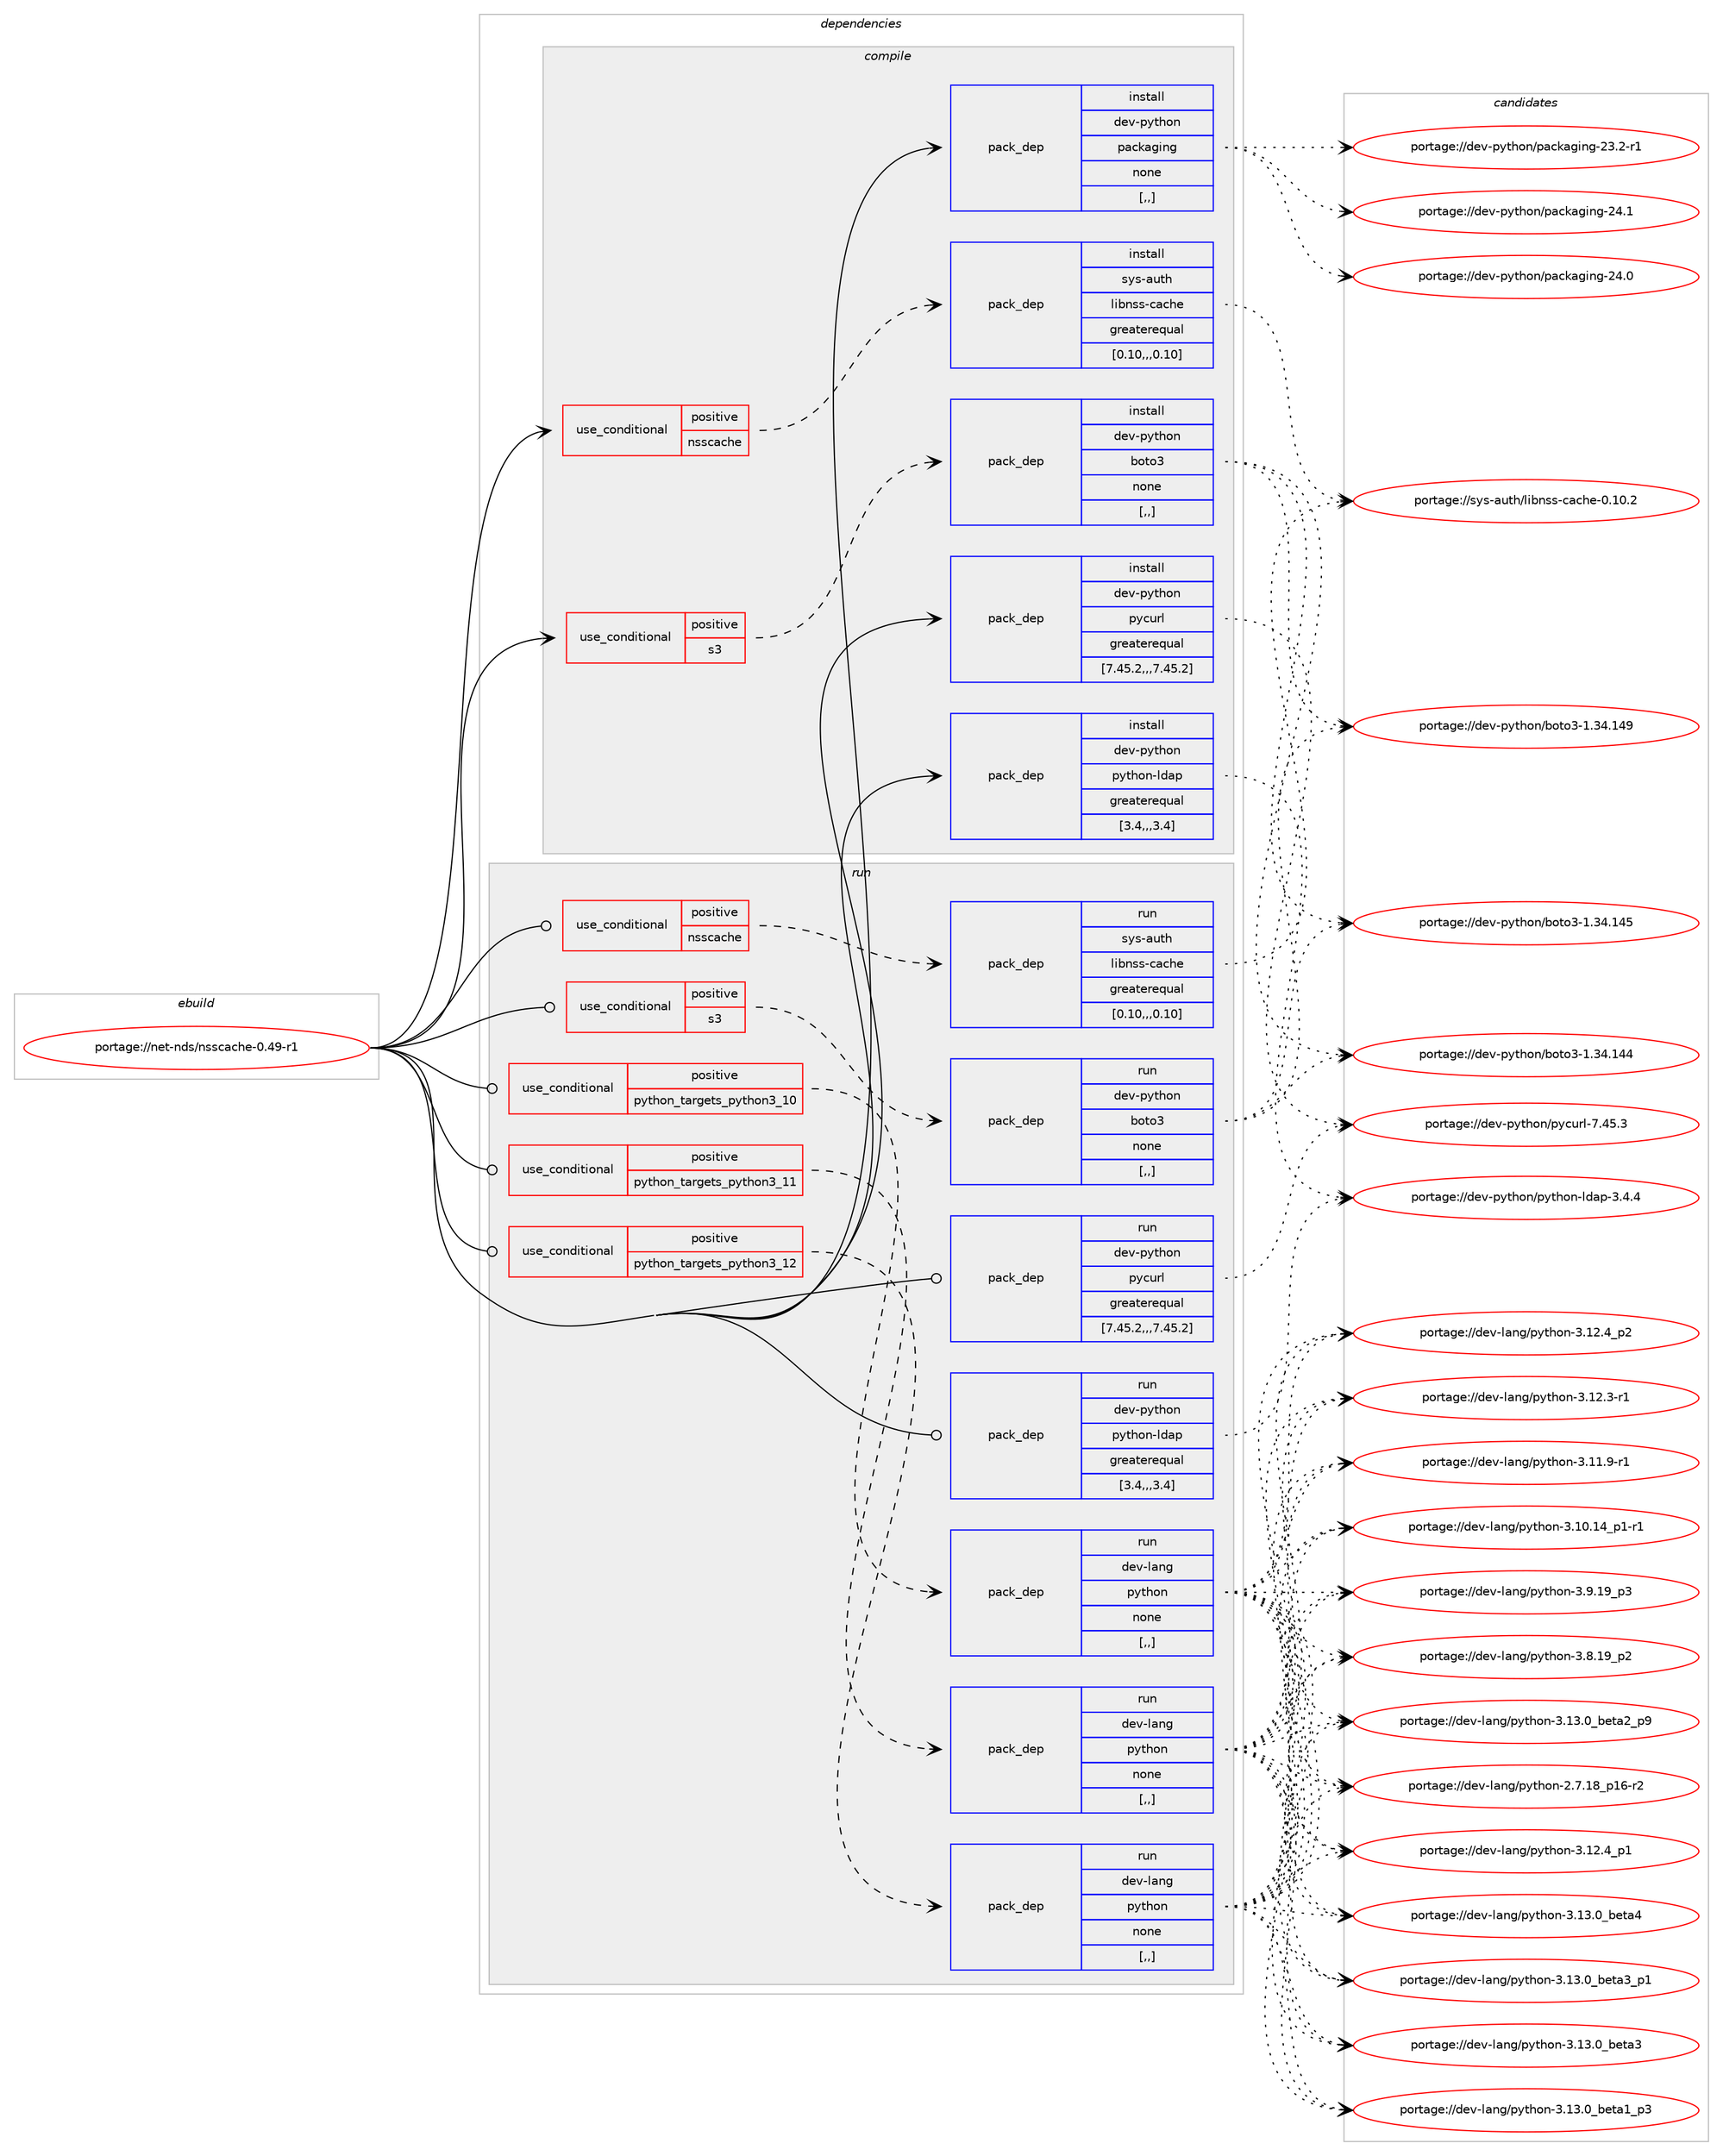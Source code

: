 digraph prolog {

# *************
# Graph options
# *************

newrank=true;
concentrate=true;
compound=true;
graph [rankdir=LR,fontname=Helvetica,fontsize=10,ranksep=1.5];#, ranksep=2.5, nodesep=0.2];
edge  [arrowhead=vee];
node  [fontname=Helvetica,fontsize=10];

# **********
# The ebuild
# **********

subgraph cluster_leftcol {
color=gray;
label=<<i>ebuild</i>>;
id [label="portage://net-nds/nsscache-0.49-r1", color=red, width=4, href="../net-nds/nsscache-0.49-r1.svg"];
}

# ****************
# The dependencies
# ****************

subgraph cluster_midcol {
color=gray;
label=<<i>dependencies</i>>;
subgraph cluster_compile {
fillcolor="#eeeeee";
style=filled;
label=<<i>compile</i>>;
subgraph cond99664 {
dependency378361 [label=<<TABLE BORDER="0" CELLBORDER="1" CELLSPACING="0" CELLPADDING="4"><TR><TD ROWSPAN="3" CELLPADDING="10">use_conditional</TD></TR><TR><TD>positive</TD></TR><TR><TD>nsscache</TD></TR></TABLE>>, shape=none, color=red];
subgraph pack275969 {
dependency378362 [label=<<TABLE BORDER="0" CELLBORDER="1" CELLSPACING="0" CELLPADDING="4" WIDTH="220"><TR><TD ROWSPAN="6" CELLPADDING="30">pack_dep</TD></TR><TR><TD WIDTH="110">install</TD></TR><TR><TD>sys-auth</TD></TR><TR><TD>libnss-cache</TD></TR><TR><TD>greaterequal</TD></TR><TR><TD>[0.10,,,0.10]</TD></TR></TABLE>>, shape=none, color=blue];
}
dependency378361:e -> dependency378362:w [weight=20,style="dashed",arrowhead="vee"];
}
id:e -> dependency378361:w [weight=20,style="solid",arrowhead="vee"];
subgraph cond99665 {
dependency378363 [label=<<TABLE BORDER="0" CELLBORDER="1" CELLSPACING="0" CELLPADDING="4"><TR><TD ROWSPAN="3" CELLPADDING="10">use_conditional</TD></TR><TR><TD>positive</TD></TR><TR><TD>s3</TD></TR></TABLE>>, shape=none, color=red];
subgraph pack275970 {
dependency378364 [label=<<TABLE BORDER="0" CELLBORDER="1" CELLSPACING="0" CELLPADDING="4" WIDTH="220"><TR><TD ROWSPAN="6" CELLPADDING="30">pack_dep</TD></TR><TR><TD WIDTH="110">install</TD></TR><TR><TD>dev-python</TD></TR><TR><TD>boto3</TD></TR><TR><TD>none</TD></TR><TR><TD>[,,]</TD></TR></TABLE>>, shape=none, color=blue];
}
dependency378363:e -> dependency378364:w [weight=20,style="dashed",arrowhead="vee"];
}
id:e -> dependency378363:w [weight=20,style="solid",arrowhead="vee"];
subgraph pack275971 {
dependency378365 [label=<<TABLE BORDER="0" CELLBORDER="1" CELLSPACING="0" CELLPADDING="4" WIDTH="220"><TR><TD ROWSPAN="6" CELLPADDING="30">pack_dep</TD></TR><TR><TD WIDTH="110">install</TD></TR><TR><TD>dev-python</TD></TR><TR><TD>packaging</TD></TR><TR><TD>none</TD></TR><TR><TD>[,,]</TD></TR></TABLE>>, shape=none, color=blue];
}
id:e -> dependency378365:w [weight=20,style="solid",arrowhead="vee"];
subgraph pack275972 {
dependency378366 [label=<<TABLE BORDER="0" CELLBORDER="1" CELLSPACING="0" CELLPADDING="4" WIDTH="220"><TR><TD ROWSPAN="6" CELLPADDING="30">pack_dep</TD></TR><TR><TD WIDTH="110">install</TD></TR><TR><TD>dev-python</TD></TR><TR><TD>pycurl</TD></TR><TR><TD>greaterequal</TD></TR><TR><TD>[7.45.2,,,7.45.2]</TD></TR></TABLE>>, shape=none, color=blue];
}
id:e -> dependency378366:w [weight=20,style="solid",arrowhead="vee"];
subgraph pack275973 {
dependency378367 [label=<<TABLE BORDER="0" CELLBORDER="1" CELLSPACING="0" CELLPADDING="4" WIDTH="220"><TR><TD ROWSPAN="6" CELLPADDING="30">pack_dep</TD></TR><TR><TD WIDTH="110">install</TD></TR><TR><TD>dev-python</TD></TR><TR><TD>python-ldap</TD></TR><TR><TD>greaterequal</TD></TR><TR><TD>[3.4,,,3.4]</TD></TR></TABLE>>, shape=none, color=blue];
}
id:e -> dependency378367:w [weight=20,style="solid",arrowhead="vee"];
}
subgraph cluster_compileandrun {
fillcolor="#eeeeee";
style=filled;
label=<<i>compile and run</i>>;
}
subgraph cluster_run {
fillcolor="#eeeeee";
style=filled;
label=<<i>run</i>>;
subgraph cond99666 {
dependency378368 [label=<<TABLE BORDER="0" CELLBORDER="1" CELLSPACING="0" CELLPADDING="4"><TR><TD ROWSPAN="3" CELLPADDING="10">use_conditional</TD></TR><TR><TD>positive</TD></TR><TR><TD>nsscache</TD></TR></TABLE>>, shape=none, color=red];
subgraph pack275974 {
dependency378369 [label=<<TABLE BORDER="0" CELLBORDER="1" CELLSPACING="0" CELLPADDING="4" WIDTH="220"><TR><TD ROWSPAN="6" CELLPADDING="30">pack_dep</TD></TR><TR><TD WIDTH="110">run</TD></TR><TR><TD>sys-auth</TD></TR><TR><TD>libnss-cache</TD></TR><TR><TD>greaterequal</TD></TR><TR><TD>[0.10,,,0.10]</TD></TR></TABLE>>, shape=none, color=blue];
}
dependency378368:e -> dependency378369:w [weight=20,style="dashed",arrowhead="vee"];
}
id:e -> dependency378368:w [weight=20,style="solid",arrowhead="odot"];
subgraph cond99667 {
dependency378370 [label=<<TABLE BORDER="0" CELLBORDER="1" CELLSPACING="0" CELLPADDING="4"><TR><TD ROWSPAN="3" CELLPADDING="10">use_conditional</TD></TR><TR><TD>positive</TD></TR><TR><TD>python_targets_python3_10</TD></TR></TABLE>>, shape=none, color=red];
subgraph pack275975 {
dependency378371 [label=<<TABLE BORDER="0" CELLBORDER="1" CELLSPACING="0" CELLPADDING="4" WIDTH="220"><TR><TD ROWSPAN="6" CELLPADDING="30">pack_dep</TD></TR><TR><TD WIDTH="110">run</TD></TR><TR><TD>dev-lang</TD></TR><TR><TD>python</TD></TR><TR><TD>none</TD></TR><TR><TD>[,,]</TD></TR></TABLE>>, shape=none, color=blue];
}
dependency378370:e -> dependency378371:w [weight=20,style="dashed",arrowhead="vee"];
}
id:e -> dependency378370:w [weight=20,style="solid",arrowhead="odot"];
subgraph cond99668 {
dependency378372 [label=<<TABLE BORDER="0" CELLBORDER="1" CELLSPACING="0" CELLPADDING="4"><TR><TD ROWSPAN="3" CELLPADDING="10">use_conditional</TD></TR><TR><TD>positive</TD></TR><TR><TD>python_targets_python3_11</TD></TR></TABLE>>, shape=none, color=red];
subgraph pack275976 {
dependency378373 [label=<<TABLE BORDER="0" CELLBORDER="1" CELLSPACING="0" CELLPADDING="4" WIDTH="220"><TR><TD ROWSPAN="6" CELLPADDING="30">pack_dep</TD></TR><TR><TD WIDTH="110">run</TD></TR><TR><TD>dev-lang</TD></TR><TR><TD>python</TD></TR><TR><TD>none</TD></TR><TR><TD>[,,]</TD></TR></TABLE>>, shape=none, color=blue];
}
dependency378372:e -> dependency378373:w [weight=20,style="dashed",arrowhead="vee"];
}
id:e -> dependency378372:w [weight=20,style="solid",arrowhead="odot"];
subgraph cond99669 {
dependency378374 [label=<<TABLE BORDER="0" CELLBORDER="1" CELLSPACING="0" CELLPADDING="4"><TR><TD ROWSPAN="3" CELLPADDING="10">use_conditional</TD></TR><TR><TD>positive</TD></TR><TR><TD>python_targets_python3_12</TD></TR></TABLE>>, shape=none, color=red];
subgraph pack275977 {
dependency378375 [label=<<TABLE BORDER="0" CELLBORDER="1" CELLSPACING="0" CELLPADDING="4" WIDTH="220"><TR><TD ROWSPAN="6" CELLPADDING="30">pack_dep</TD></TR><TR><TD WIDTH="110">run</TD></TR><TR><TD>dev-lang</TD></TR><TR><TD>python</TD></TR><TR><TD>none</TD></TR><TR><TD>[,,]</TD></TR></TABLE>>, shape=none, color=blue];
}
dependency378374:e -> dependency378375:w [weight=20,style="dashed",arrowhead="vee"];
}
id:e -> dependency378374:w [weight=20,style="solid",arrowhead="odot"];
subgraph cond99670 {
dependency378376 [label=<<TABLE BORDER="0" CELLBORDER="1" CELLSPACING="0" CELLPADDING="4"><TR><TD ROWSPAN="3" CELLPADDING="10">use_conditional</TD></TR><TR><TD>positive</TD></TR><TR><TD>s3</TD></TR></TABLE>>, shape=none, color=red];
subgraph pack275978 {
dependency378377 [label=<<TABLE BORDER="0" CELLBORDER="1" CELLSPACING="0" CELLPADDING="4" WIDTH="220"><TR><TD ROWSPAN="6" CELLPADDING="30">pack_dep</TD></TR><TR><TD WIDTH="110">run</TD></TR><TR><TD>dev-python</TD></TR><TR><TD>boto3</TD></TR><TR><TD>none</TD></TR><TR><TD>[,,]</TD></TR></TABLE>>, shape=none, color=blue];
}
dependency378376:e -> dependency378377:w [weight=20,style="dashed",arrowhead="vee"];
}
id:e -> dependency378376:w [weight=20,style="solid",arrowhead="odot"];
subgraph pack275979 {
dependency378378 [label=<<TABLE BORDER="0" CELLBORDER="1" CELLSPACING="0" CELLPADDING="4" WIDTH="220"><TR><TD ROWSPAN="6" CELLPADDING="30">pack_dep</TD></TR><TR><TD WIDTH="110">run</TD></TR><TR><TD>dev-python</TD></TR><TR><TD>pycurl</TD></TR><TR><TD>greaterequal</TD></TR><TR><TD>[7.45.2,,,7.45.2]</TD></TR></TABLE>>, shape=none, color=blue];
}
id:e -> dependency378378:w [weight=20,style="solid",arrowhead="odot"];
subgraph pack275980 {
dependency378379 [label=<<TABLE BORDER="0" CELLBORDER="1" CELLSPACING="0" CELLPADDING="4" WIDTH="220"><TR><TD ROWSPAN="6" CELLPADDING="30">pack_dep</TD></TR><TR><TD WIDTH="110">run</TD></TR><TR><TD>dev-python</TD></TR><TR><TD>python-ldap</TD></TR><TR><TD>greaterequal</TD></TR><TR><TD>[3.4,,,3.4]</TD></TR></TABLE>>, shape=none, color=blue];
}
id:e -> dependency378379:w [weight=20,style="solid",arrowhead="odot"];
}
}

# **************
# The candidates
# **************

subgraph cluster_choices {
rank=same;
color=gray;
label=<<i>candidates</i>>;

subgraph choice275969 {
color=black;
nodesep=1;
choice115121115459711711610447108105981101151154599979910410145484649484650 [label="portage://sys-auth/libnss-cache-0.10.2", color=red, width=4,href="../sys-auth/libnss-cache-0.10.2.svg"];
dependency378362:e -> choice115121115459711711610447108105981101151154599979910410145484649484650:w [style=dotted,weight="100"];
}
subgraph choice275970 {
color=black;
nodesep=1;
choice10010111845112121116104111110479811111611151454946515246495257 [label="portage://dev-python/boto3-1.34.149", color=red, width=4,href="../dev-python/boto3-1.34.149.svg"];
choice10010111845112121116104111110479811111611151454946515246495253 [label="portage://dev-python/boto3-1.34.145", color=red, width=4,href="../dev-python/boto3-1.34.145.svg"];
choice10010111845112121116104111110479811111611151454946515246495252 [label="portage://dev-python/boto3-1.34.144", color=red, width=4,href="../dev-python/boto3-1.34.144.svg"];
dependency378364:e -> choice10010111845112121116104111110479811111611151454946515246495257:w [style=dotted,weight="100"];
dependency378364:e -> choice10010111845112121116104111110479811111611151454946515246495253:w [style=dotted,weight="100"];
dependency378364:e -> choice10010111845112121116104111110479811111611151454946515246495252:w [style=dotted,weight="100"];
}
subgraph choice275971 {
color=black;
nodesep=1;
choice10010111845112121116104111110471129799107971031051101034550524649 [label="portage://dev-python/packaging-24.1", color=red, width=4,href="../dev-python/packaging-24.1.svg"];
choice10010111845112121116104111110471129799107971031051101034550524648 [label="portage://dev-python/packaging-24.0", color=red, width=4,href="../dev-python/packaging-24.0.svg"];
choice100101118451121211161041111104711297991079710310511010345505146504511449 [label="portage://dev-python/packaging-23.2-r1", color=red, width=4,href="../dev-python/packaging-23.2-r1.svg"];
dependency378365:e -> choice10010111845112121116104111110471129799107971031051101034550524649:w [style=dotted,weight="100"];
dependency378365:e -> choice10010111845112121116104111110471129799107971031051101034550524648:w [style=dotted,weight="100"];
dependency378365:e -> choice100101118451121211161041111104711297991079710310511010345505146504511449:w [style=dotted,weight="100"];
}
subgraph choice275972 {
color=black;
nodesep=1;
choice10010111845112121116104111110471121219911711410845554652534651 [label="portage://dev-python/pycurl-7.45.3", color=red, width=4,href="../dev-python/pycurl-7.45.3.svg"];
dependency378366:e -> choice10010111845112121116104111110471121219911711410845554652534651:w [style=dotted,weight="100"];
}
subgraph choice275973 {
color=black;
nodesep=1;
choice10010111845112121116104111110471121211161041111104510810097112455146524652 [label="portage://dev-python/python-ldap-3.4.4", color=red, width=4,href="../dev-python/python-ldap-3.4.4.svg"];
dependency378367:e -> choice10010111845112121116104111110471121211161041111104510810097112455146524652:w [style=dotted,weight="100"];
}
subgraph choice275974 {
color=black;
nodesep=1;
choice115121115459711711610447108105981101151154599979910410145484649484650 [label="portage://sys-auth/libnss-cache-0.10.2", color=red, width=4,href="../sys-auth/libnss-cache-0.10.2.svg"];
dependency378369:e -> choice115121115459711711610447108105981101151154599979910410145484649484650:w [style=dotted,weight="100"];
}
subgraph choice275975 {
color=black;
nodesep=1;
choice1001011184510897110103471121211161041111104551464951464895981011169752 [label="portage://dev-lang/python-3.13.0_beta4", color=red, width=4,href="../dev-lang/python-3.13.0_beta4.svg"];
choice10010111845108971101034711212111610411111045514649514648959810111697519511249 [label="portage://dev-lang/python-3.13.0_beta3_p1", color=red, width=4,href="../dev-lang/python-3.13.0_beta3_p1.svg"];
choice1001011184510897110103471121211161041111104551464951464895981011169751 [label="portage://dev-lang/python-3.13.0_beta3", color=red, width=4,href="../dev-lang/python-3.13.0_beta3.svg"];
choice10010111845108971101034711212111610411111045514649514648959810111697509511257 [label="portage://dev-lang/python-3.13.0_beta2_p9", color=red, width=4,href="../dev-lang/python-3.13.0_beta2_p9.svg"];
choice10010111845108971101034711212111610411111045514649514648959810111697499511251 [label="portage://dev-lang/python-3.13.0_beta1_p3", color=red, width=4,href="../dev-lang/python-3.13.0_beta1_p3.svg"];
choice100101118451089711010347112121116104111110455146495046529511250 [label="portage://dev-lang/python-3.12.4_p2", color=red, width=4,href="../dev-lang/python-3.12.4_p2.svg"];
choice100101118451089711010347112121116104111110455146495046529511249 [label="portage://dev-lang/python-3.12.4_p1", color=red, width=4,href="../dev-lang/python-3.12.4_p1.svg"];
choice100101118451089711010347112121116104111110455146495046514511449 [label="portage://dev-lang/python-3.12.3-r1", color=red, width=4,href="../dev-lang/python-3.12.3-r1.svg"];
choice100101118451089711010347112121116104111110455146494946574511449 [label="portage://dev-lang/python-3.11.9-r1", color=red, width=4,href="../dev-lang/python-3.11.9-r1.svg"];
choice100101118451089711010347112121116104111110455146494846495295112494511449 [label="portage://dev-lang/python-3.10.14_p1-r1", color=red, width=4,href="../dev-lang/python-3.10.14_p1-r1.svg"];
choice100101118451089711010347112121116104111110455146574649579511251 [label="portage://dev-lang/python-3.9.19_p3", color=red, width=4,href="../dev-lang/python-3.9.19_p3.svg"];
choice100101118451089711010347112121116104111110455146564649579511250 [label="portage://dev-lang/python-3.8.19_p2", color=red, width=4,href="../dev-lang/python-3.8.19_p2.svg"];
choice100101118451089711010347112121116104111110455046554649569511249544511450 [label="portage://dev-lang/python-2.7.18_p16-r2", color=red, width=4,href="../dev-lang/python-2.7.18_p16-r2.svg"];
dependency378371:e -> choice1001011184510897110103471121211161041111104551464951464895981011169752:w [style=dotted,weight="100"];
dependency378371:e -> choice10010111845108971101034711212111610411111045514649514648959810111697519511249:w [style=dotted,weight="100"];
dependency378371:e -> choice1001011184510897110103471121211161041111104551464951464895981011169751:w [style=dotted,weight="100"];
dependency378371:e -> choice10010111845108971101034711212111610411111045514649514648959810111697509511257:w [style=dotted,weight="100"];
dependency378371:e -> choice10010111845108971101034711212111610411111045514649514648959810111697499511251:w [style=dotted,weight="100"];
dependency378371:e -> choice100101118451089711010347112121116104111110455146495046529511250:w [style=dotted,weight="100"];
dependency378371:e -> choice100101118451089711010347112121116104111110455146495046529511249:w [style=dotted,weight="100"];
dependency378371:e -> choice100101118451089711010347112121116104111110455146495046514511449:w [style=dotted,weight="100"];
dependency378371:e -> choice100101118451089711010347112121116104111110455146494946574511449:w [style=dotted,weight="100"];
dependency378371:e -> choice100101118451089711010347112121116104111110455146494846495295112494511449:w [style=dotted,weight="100"];
dependency378371:e -> choice100101118451089711010347112121116104111110455146574649579511251:w [style=dotted,weight="100"];
dependency378371:e -> choice100101118451089711010347112121116104111110455146564649579511250:w [style=dotted,weight="100"];
dependency378371:e -> choice100101118451089711010347112121116104111110455046554649569511249544511450:w [style=dotted,weight="100"];
}
subgraph choice275976 {
color=black;
nodesep=1;
choice1001011184510897110103471121211161041111104551464951464895981011169752 [label="portage://dev-lang/python-3.13.0_beta4", color=red, width=4,href="../dev-lang/python-3.13.0_beta4.svg"];
choice10010111845108971101034711212111610411111045514649514648959810111697519511249 [label="portage://dev-lang/python-3.13.0_beta3_p1", color=red, width=4,href="../dev-lang/python-3.13.0_beta3_p1.svg"];
choice1001011184510897110103471121211161041111104551464951464895981011169751 [label="portage://dev-lang/python-3.13.0_beta3", color=red, width=4,href="../dev-lang/python-3.13.0_beta3.svg"];
choice10010111845108971101034711212111610411111045514649514648959810111697509511257 [label="portage://dev-lang/python-3.13.0_beta2_p9", color=red, width=4,href="../dev-lang/python-3.13.0_beta2_p9.svg"];
choice10010111845108971101034711212111610411111045514649514648959810111697499511251 [label="portage://dev-lang/python-3.13.0_beta1_p3", color=red, width=4,href="../dev-lang/python-3.13.0_beta1_p3.svg"];
choice100101118451089711010347112121116104111110455146495046529511250 [label="portage://dev-lang/python-3.12.4_p2", color=red, width=4,href="../dev-lang/python-3.12.4_p2.svg"];
choice100101118451089711010347112121116104111110455146495046529511249 [label="portage://dev-lang/python-3.12.4_p1", color=red, width=4,href="../dev-lang/python-3.12.4_p1.svg"];
choice100101118451089711010347112121116104111110455146495046514511449 [label="portage://dev-lang/python-3.12.3-r1", color=red, width=4,href="../dev-lang/python-3.12.3-r1.svg"];
choice100101118451089711010347112121116104111110455146494946574511449 [label="portage://dev-lang/python-3.11.9-r1", color=red, width=4,href="../dev-lang/python-3.11.9-r1.svg"];
choice100101118451089711010347112121116104111110455146494846495295112494511449 [label="portage://dev-lang/python-3.10.14_p1-r1", color=red, width=4,href="../dev-lang/python-3.10.14_p1-r1.svg"];
choice100101118451089711010347112121116104111110455146574649579511251 [label="portage://dev-lang/python-3.9.19_p3", color=red, width=4,href="../dev-lang/python-3.9.19_p3.svg"];
choice100101118451089711010347112121116104111110455146564649579511250 [label="portage://dev-lang/python-3.8.19_p2", color=red, width=4,href="../dev-lang/python-3.8.19_p2.svg"];
choice100101118451089711010347112121116104111110455046554649569511249544511450 [label="portage://dev-lang/python-2.7.18_p16-r2", color=red, width=4,href="../dev-lang/python-2.7.18_p16-r2.svg"];
dependency378373:e -> choice1001011184510897110103471121211161041111104551464951464895981011169752:w [style=dotted,weight="100"];
dependency378373:e -> choice10010111845108971101034711212111610411111045514649514648959810111697519511249:w [style=dotted,weight="100"];
dependency378373:e -> choice1001011184510897110103471121211161041111104551464951464895981011169751:w [style=dotted,weight="100"];
dependency378373:e -> choice10010111845108971101034711212111610411111045514649514648959810111697509511257:w [style=dotted,weight="100"];
dependency378373:e -> choice10010111845108971101034711212111610411111045514649514648959810111697499511251:w [style=dotted,weight="100"];
dependency378373:e -> choice100101118451089711010347112121116104111110455146495046529511250:w [style=dotted,weight="100"];
dependency378373:e -> choice100101118451089711010347112121116104111110455146495046529511249:w [style=dotted,weight="100"];
dependency378373:e -> choice100101118451089711010347112121116104111110455146495046514511449:w [style=dotted,weight="100"];
dependency378373:e -> choice100101118451089711010347112121116104111110455146494946574511449:w [style=dotted,weight="100"];
dependency378373:e -> choice100101118451089711010347112121116104111110455146494846495295112494511449:w [style=dotted,weight="100"];
dependency378373:e -> choice100101118451089711010347112121116104111110455146574649579511251:w [style=dotted,weight="100"];
dependency378373:e -> choice100101118451089711010347112121116104111110455146564649579511250:w [style=dotted,weight="100"];
dependency378373:e -> choice100101118451089711010347112121116104111110455046554649569511249544511450:w [style=dotted,weight="100"];
}
subgraph choice275977 {
color=black;
nodesep=1;
choice1001011184510897110103471121211161041111104551464951464895981011169752 [label="portage://dev-lang/python-3.13.0_beta4", color=red, width=4,href="../dev-lang/python-3.13.0_beta4.svg"];
choice10010111845108971101034711212111610411111045514649514648959810111697519511249 [label="portage://dev-lang/python-3.13.0_beta3_p1", color=red, width=4,href="../dev-lang/python-3.13.0_beta3_p1.svg"];
choice1001011184510897110103471121211161041111104551464951464895981011169751 [label="portage://dev-lang/python-3.13.0_beta3", color=red, width=4,href="../dev-lang/python-3.13.0_beta3.svg"];
choice10010111845108971101034711212111610411111045514649514648959810111697509511257 [label="portage://dev-lang/python-3.13.0_beta2_p9", color=red, width=4,href="../dev-lang/python-3.13.0_beta2_p9.svg"];
choice10010111845108971101034711212111610411111045514649514648959810111697499511251 [label="portage://dev-lang/python-3.13.0_beta1_p3", color=red, width=4,href="../dev-lang/python-3.13.0_beta1_p3.svg"];
choice100101118451089711010347112121116104111110455146495046529511250 [label="portage://dev-lang/python-3.12.4_p2", color=red, width=4,href="../dev-lang/python-3.12.4_p2.svg"];
choice100101118451089711010347112121116104111110455146495046529511249 [label="portage://dev-lang/python-3.12.4_p1", color=red, width=4,href="../dev-lang/python-3.12.4_p1.svg"];
choice100101118451089711010347112121116104111110455146495046514511449 [label="portage://dev-lang/python-3.12.3-r1", color=red, width=4,href="../dev-lang/python-3.12.3-r1.svg"];
choice100101118451089711010347112121116104111110455146494946574511449 [label="portage://dev-lang/python-3.11.9-r1", color=red, width=4,href="../dev-lang/python-3.11.9-r1.svg"];
choice100101118451089711010347112121116104111110455146494846495295112494511449 [label="portage://dev-lang/python-3.10.14_p1-r1", color=red, width=4,href="../dev-lang/python-3.10.14_p1-r1.svg"];
choice100101118451089711010347112121116104111110455146574649579511251 [label="portage://dev-lang/python-3.9.19_p3", color=red, width=4,href="../dev-lang/python-3.9.19_p3.svg"];
choice100101118451089711010347112121116104111110455146564649579511250 [label="portage://dev-lang/python-3.8.19_p2", color=red, width=4,href="../dev-lang/python-3.8.19_p2.svg"];
choice100101118451089711010347112121116104111110455046554649569511249544511450 [label="portage://dev-lang/python-2.7.18_p16-r2", color=red, width=4,href="../dev-lang/python-2.7.18_p16-r2.svg"];
dependency378375:e -> choice1001011184510897110103471121211161041111104551464951464895981011169752:w [style=dotted,weight="100"];
dependency378375:e -> choice10010111845108971101034711212111610411111045514649514648959810111697519511249:w [style=dotted,weight="100"];
dependency378375:e -> choice1001011184510897110103471121211161041111104551464951464895981011169751:w [style=dotted,weight="100"];
dependency378375:e -> choice10010111845108971101034711212111610411111045514649514648959810111697509511257:w [style=dotted,weight="100"];
dependency378375:e -> choice10010111845108971101034711212111610411111045514649514648959810111697499511251:w [style=dotted,weight="100"];
dependency378375:e -> choice100101118451089711010347112121116104111110455146495046529511250:w [style=dotted,weight="100"];
dependency378375:e -> choice100101118451089711010347112121116104111110455146495046529511249:w [style=dotted,weight="100"];
dependency378375:e -> choice100101118451089711010347112121116104111110455146495046514511449:w [style=dotted,weight="100"];
dependency378375:e -> choice100101118451089711010347112121116104111110455146494946574511449:w [style=dotted,weight="100"];
dependency378375:e -> choice100101118451089711010347112121116104111110455146494846495295112494511449:w [style=dotted,weight="100"];
dependency378375:e -> choice100101118451089711010347112121116104111110455146574649579511251:w [style=dotted,weight="100"];
dependency378375:e -> choice100101118451089711010347112121116104111110455146564649579511250:w [style=dotted,weight="100"];
dependency378375:e -> choice100101118451089711010347112121116104111110455046554649569511249544511450:w [style=dotted,weight="100"];
}
subgraph choice275978 {
color=black;
nodesep=1;
choice10010111845112121116104111110479811111611151454946515246495257 [label="portage://dev-python/boto3-1.34.149", color=red, width=4,href="../dev-python/boto3-1.34.149.svg"];
choice10010111845112121116104111110479811111611151454946515246495253 [label="portage://dev-python/boto3-1.34.145", color=red, width=4,href="../dev-python/boto3-1.34.145.svg"];
choice10010111845112121116104111110479811111611151454946515246495252 [label="portage://dev-python/boto3-1.34.144", color=red, width=4,href="../dev-python/boto3-1.34.144.svg"];
dependency378377:e -> choice10010111845112121116104111110479811111611151454946515246495257:w [style=dotted,weight="100"];
dependency378377:e -> choice10010111845112121116104111110479811111611151454946515246495253:w [style=dotted,weight="100"];
dependency378377:e -> choice10010111845112121116104111110479811111611151454946515246495252:w [style=dotted,weight="100"];
}
subgraph choice275979 {
color=black;
nodesep=1;
choice10010111845112121116104111110471121219911711410845554652534651 [label="portage://dev-python/pycurl-7.45.3", color=red, width=4,href="../dev-python/pycurl-7.45.3.svg"];
dependency378378:e -> choice10010111845112121116104111110471121219911711410845554652534651:w [style=dotted,weight="100"];
}
subgraph choice275980 {
color=black;
nodesep=1;
choice10010111845112121116104111110471121211161041111104510810097112455146524652 [label="portage://dev-python/python-ldap-3.4.4", color=red, width=4,href="../dev-python/python-ldap-3.4.4.svg"];
dependency378379:e -> choice10010111845112121116104111110471121211161041111104510810097112455146524652:w [style=dotted,weight="100"];
}
}

}
